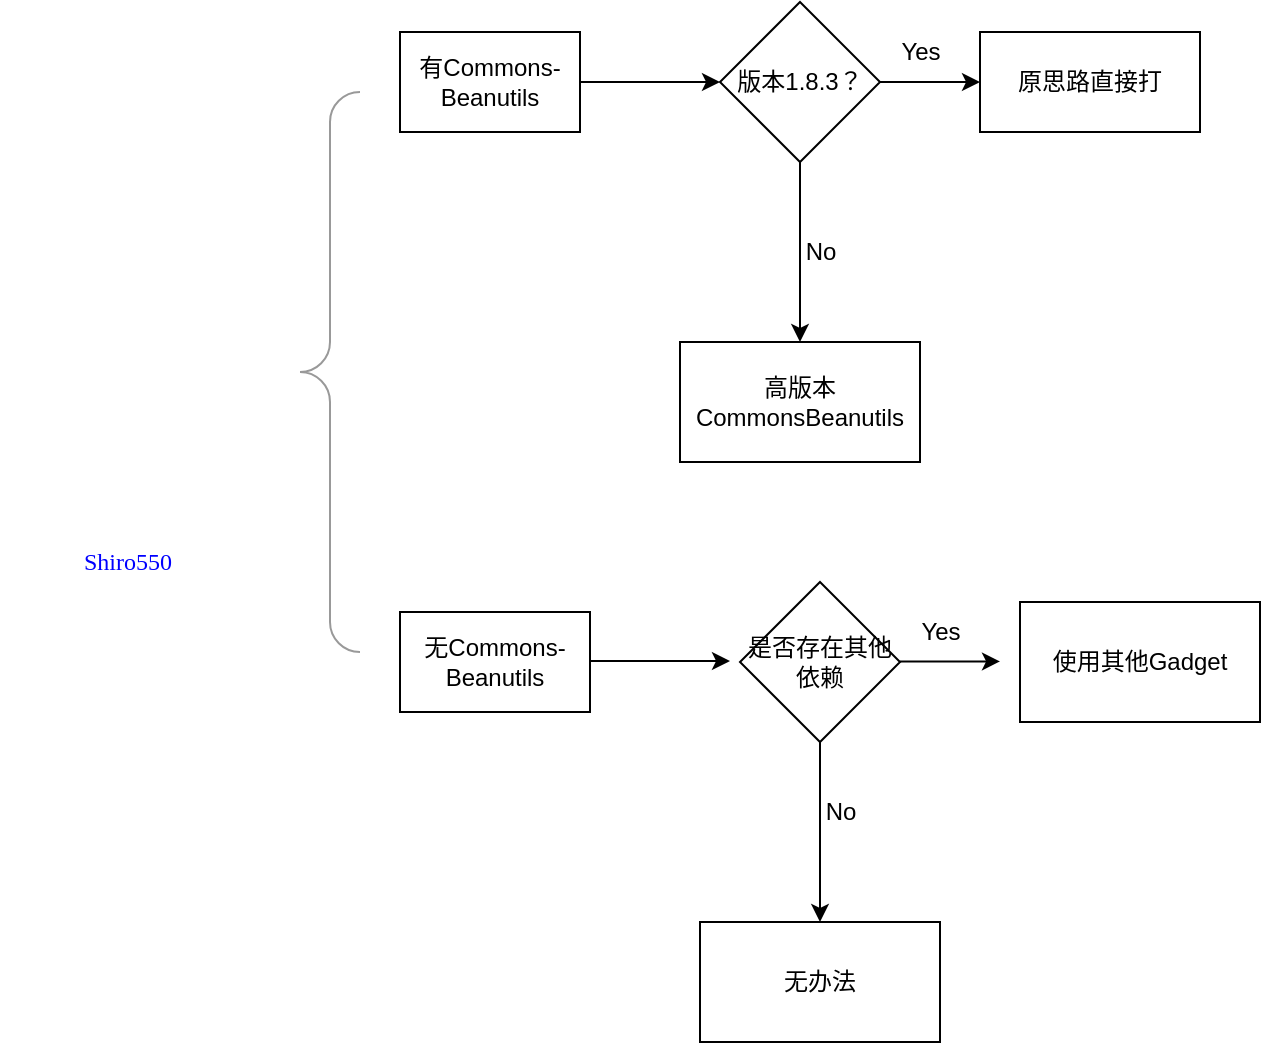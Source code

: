 <mxfile version="14.7.7" type="github"><diagram id="9fc9Piclv8G8tcXp3BAR" name="第 1 页"><mxGraphModel dx="865" dy="483" grid="1" gridSize="10" guides="1" tooltips="1" connect="1" arrows="1" fold="1" page="1" pageScale="1" pageWidth="827" pageHeight="1169" math="1" shadow="0"><root><mxCell id="0"/><mxCell id="1" parent="0"/><mxCell id="1hbAXF_dk4Ty8gIss668-1" value="" style="shape=image;html=1;verticalAlign=top;verticalLabelPosition=bottom;labelBackgroundColor=#ffffff;imageAspect=0;aspect=fixed;image=https://cdn0.iconfinder.com/data/icons/iramadhan-con-uncolored/100/shalat-128.png" parent="1" vertex="1"><mxGeometry x="250" y="146" width="128" height="128" as="geometry"/></mxCell><mxCell id="1hbAXF_dk4Ty8gIss668-2" value="Shiro550" style="text;html=1;align=center;verticalAlign=middle;whiteSpace=wrap;rounded=0;fillColor=#ffffff;fontFamily=Times New Roman;fontColor=#0000FF;" parent="1" vertex="1"><mxGeometry x="291" y="290" width="46" height="30" as="geometry"/></mxCell><mxCell id="1hbAXF_dk4Ty8gIss668-8" value="" style="labelPosition=right;align=left;strokeWidth=1;shape=mxgraph.mockup.markup.curlyBrace;html=1;shadow=0;dashed=0;strokeColor=#999999;direction=north;fontFamily=Times New Roman;fontColor=#0000FF;fillColor=#ffffff;" parent="1" vertex="1"><mxGeometry x="400" y="70" width="30" height="280" as="geometry"/></mxCell><mxCell id="N7uWn6ZDR2OxPbt-HSeM-1" value="有Commons-Beanutils" style="rounded=0;whiteSpace=wrap;html=1;" vertex="1" parent="1"><mxGeometry x="450" y="40" width="90" height="50" as="geometry"/></mxCell><mxCell id="N7uWn6ZDR2OxPbt-HSeM-2" value="无Commons-Beanutils" style="rounded=0;whiteSpace=wrap;html=1;" vertex="1" parent="1"><mxGeometry x="450" y="330" width="95" height="50" as="geometry"/></mxCell><mxCell id="N7uWn6ZDR2OxPbt-HSeM-3" value="" style="endArrow=classic;html=1;exitX=1;exitY=0.5;exitDx=0;exitDy=0;" edge="1" parent="1" source="N7uWn6ZDR2OxPbt-HSeM-1"><mxGeometry width="50" height="50" relative="1" as="geometry"><mxPoint x="390" y="220" as="sourcePoint"/><mxPoint x="610" y="65" as="targetPoint"/></mxGeometry></mxCell><mxCell id="N7uWn6ZDR2OxPbt-HSeM-4" value="" style="endArrow=classic;html=1;exitX=1;exitY=0.5;exitDx=0;exitDy=0;" edge="1" parent="1"><mxGeometry width="50" height="50" relative="1" as="geometry"><mxPoint x="545" y="354.5" as="sourcePoint"/><mxPoint x="615" y="354.5" as="targetPoint"/></mxGeometry></mxCell><mxCell id="N7uWn6ZDR2OxPbt-HSeM-23" value="" style="edgeStyle=orthogonalEdgeStyle;rounded=0;orthogonalLoop=1;jettySize=auto;html=1;" edge="1" parent="1" source="N7uWn6ZDR2OxPbt-HSeM-6" target="N7uWn6ZDR2OxPbt-HSeM-22"><mxGeometry relative="1" as="geometry"/></mxCell><mxCell id="N7uWn6ZDR2OxPbt-HSeM-6" value="版本1.8.3？" style="rhombus;whiteSpace=wrap;html=1;" vertex="1" parent="1"><mxGeometry x="610" y="25" width="80" height="80" as="geometry"/></mxCell><mxCell id="N7uWn6ZDR2OxPbt-HSeM-20" value="" style="edgeStyle=orthogonalEdgeStyle;rounded=0;orthogonalLoop=1;jettySize=auto;html=1;" edge="1" parent="1" source="N7uWn6ZDR2OxPbt-HSeM-7" target="N7uWn6ZDR2OxPbt-HSeM-19"><mxGeometry relative="1" as="geometry"/></mxCell><mxCell id="N7uWn6ZDR2OxPbt-HSeM-7" value="是否存在其他依赖" style="rhombus;whiteSpace=wrap;html=1;" vertex="1" parent="1"><mxGeometry x="620" y="315" width="80" height="80" as="geometry"/></mxCell><mxCell id="N7uWn6ZDR2OxPbt-HSeM-9" value="" style="endArrow=classic;html=1;exitX=1;exitY=0.5;exitDx=0;exitDy=0;" edge="1" parent="1" source="N7uWn6ZDR2OxPbt-HSeM-6"><mxGeometry width="50" height="50" relative="1" as="geometry"><mxPoint x="560" y="110" as="sourcePoint"/><mxPoint x="740" y="65" as="targetPoint"/></mxGeometry></mxCell><mxCell id="N7uWn6ZDR2OxPbt-HSeM-10" value="Yes" style="text;html=1;align=center;verticalAlign=middle;resizable=0;points=[];autosize=1;strokeColor=none;" vertex="1" parent="1"><mxGeometry x="695" y="40" width="30" height="20" as="geometry"/></mxCell><mxCell id="N7uWn6ZDR2OxPbt-HSeM-11" value="" style="endArrow=classic;html=1;exitX=1;exitY=0.5;exitDx=0;exitDy=0;" edge="1" parent="1"><mxGeometry width="50" height="50" relative="1" as="geometry"><mxPoint x="700" y="354.71" as="sourcePoint"/><mxPoint x="750" y="354.71" as="targetPoint"/></mxGeometry></mxCell><mxCell id="N7uWn6ZDR2OxPbt-HSeM-12" value="Yes" style="text;html=1;align=center;verticalAlign=middle;resizable=0;points=[];autosize=1;strokeColor=none;" vertex="1" parent="1"><mxGeometry x="705" y="330" width="30" height="20" as="geometry"/></mxCell><mxCell id="N7uWn6ZDR2OxPbt-HSeM-19" value="无办法" style="whiteSpace=wrap;html=1;" vertex="1" parent="1"><mxGeometry x="600" y="485" width="120" height="60" as="geometry"/></mxCell><mxCell id="N7uWn6ZDR2OxPbt-HSeM-21" value="原思路直接打" style="rounded=0;whiteSpace=wrap;html=1;" vertex="1" parent="1"><mxGeometry x="740" y="40" width="110" height="50" as="geometry"/></mxCell><mxCell id="N7uWn6ZDR2OxPbt-HSeM-22" value="高版本CommonsBeanutils" style="whiteSpace=wrap;html=1;" vertex="1" parent="1"><mxGeometry x="590" y="195" width="120" height="60" as="geometry"/></mxCell><mxCell id="N7uWn6ZDR2OxPbt-HSeM-24" value="No" style="text;html=1;align=center;verticalAlign=middle;resizable=0;points=[];autosize=1;strokeColor=none;" vertex="1" parent="1"><mxGeometry x="645" y="140" width="30" height="20" as="geometry"/></mxCell><mxCell id="N7uWn6ZDR2OxPbt-HSeM-25" value="No" style="text;html=1;align=center;verticalAlign=middle;resizable=0;points=[];autosize=1;strokeColor=none;" vertex="1" parent="1"><mxGeometry x="655" y="420" width="30" height="20" as="geometry"/></mxCell><mxCell id="N7uWn6ZDR2OxPbt-HSeM-26" value="使用其他Gadget" style="rounded=0;whiteSpace=wrap;html=1;" vertex="1" parent="1"><mxGeometry x="760" y="325" width="120" height="60" as="geometry"/></mxCell></root></mxGraphModel></diagram></mxfile>